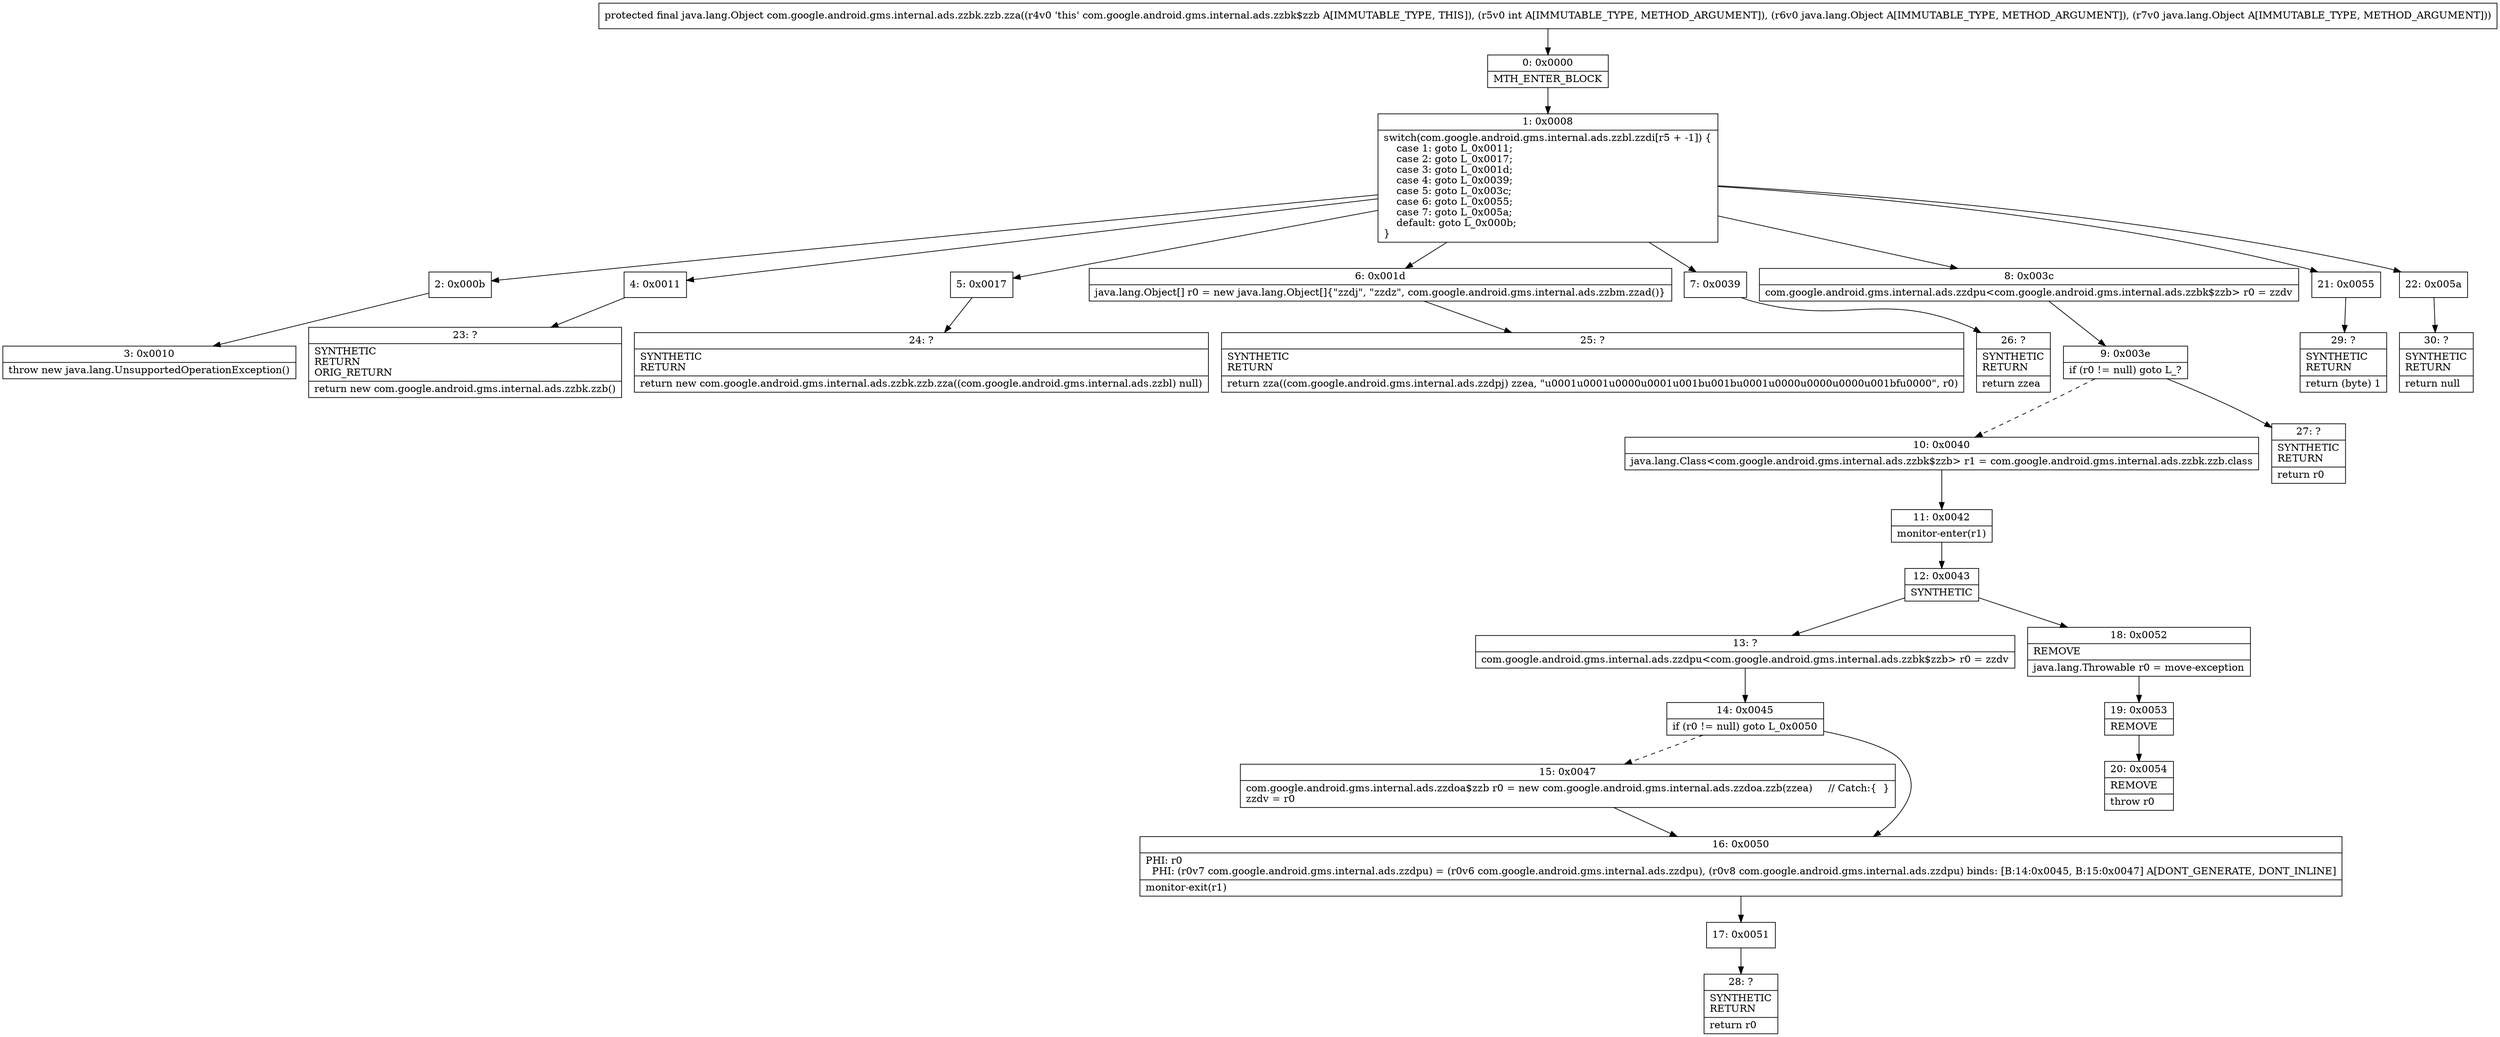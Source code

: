 digraph "CFG forcom.google.android.gms.internal.ads.zzbk.zzb.zza(ILjava\/lang\/Object;Ljava\/lang\/Object;)Ljava\/lang\/Object;" {
Node_0 [shape=record,label="{0\:\ 0x0000|MTH_ENTER_BLOCK\l}"];
Node_1 [shape=record,label="{1\:\ 0x0008|switch(com.google.android.gms.internal.ads.zzbl.zzdi[r5 + \-1]) \{\l    case 1: goto L_0x0011;\l    case 2: goto L_0x0017;\l    case 3: goto L_0x001d;\l    case 4: goto L_0x0039;\l    case 5: goto L_0x003c;\l    case 6: goto L_0x0055;\l    case 7: goto L_0x005a;\l    default: goto L_0x000b;\l\}\l}"];
Node_2 [shape=record,label="{2\:\ 0x000b}"];
Node_3 [shape=record,label="{3\:\ 0x0010|throw new java.lang.UnsupportedOperationException()\l}"];
Node_4 [shape=record,label="{4\:\ 0x0011}"];
Node_5 [shape=record,label="{5\:\ 0x0017}"];
Node_6 [shape=record,label="{6\:\ 0x001d|java.lang.Object[] r0 = new java.lang.Object[]\{\"zzdj\", \"zzdz\", com.google.android.gms.internal.ads.zzbm.zzad()\}\l}"];
Node_7 [shape=record,label="{7\:\ 0x0039}"];
Node_8 [shape=record,label="{8\:\ 0x003c|com.google.android.gms.internal.ads.zzdpu\<com.google.android.gms.internal.ads.zzbk$zzb\> r0 = zzdv\l}"];
Node_9 [shape=record,label="{9\:\ 0x003e|if (r0 != null) goto L_?\l}"];
Node_10 [shape=record,label="{10\:\ 0x0040|java.lang.Class\<com.google.android.gms.internal.ads.zzbk$zzb\> r1 = com.google.android.gms.internal.ads.zzbk.zzb.class\l}"];
Node_11 [shape=record,label="{11\:\ 0x0042|monitor\-enter(r1)\l}"];
Node_12 [shape=record,label="{12\:\ 0x0043|SYNTHETIC\l}"];
Node_13 [shape=record,label="{13\:\ ?|com.google.android.gms.internal.ads.zzdpu\<com.google.android.gms.internal.ads.zzbk$zzb\> r0 = zzdv\l}"];
Node_14 [shape=record,label="{14\:\ 0x0045|if (r0 != null) goto L_0x0050\l}"];
Node_15 [shape=record,label="{15\:\ 0x0047|com.google.android.gms.internal.ads.zzdoa$zzb r0 = new com.google.android.gms.internal.ads.zzdoa.zzb(zzea)     \/\/ Catch:\{  \}\lzzdv = r0\l}"];
Node_16 [shape=record,label="{16\:\ 0x0050|PHI: r0 \l  PHI: (r0v7 com.google.android.gms.internal.ads.zzdpu) = (r0v6 com.google.android.gms.internal.ads.zzdpu), (r0v8 com.google.android.gms.internal.ads.zzdpu) binds: [B:14:0x0045, B:15:0x0047] A[DONT_GENERATE, DONT_INLINE]\l|monitor\-exit(r1)\l}"];
Node_17 [shape=record,label="{17\:\ 0x0051}"];
Node_18 [shape=record,label="{18\:\ 0x0052|REMOVE\l|java.lang.Throwable r0 = move\-exception\l}"];
Node_19 [shape=record,label="{19\:\ 0x0053|REMOVE\l}"];
Node_20 [shape=record,label="{20\:\ 0x0054|REMOVE\l|throw r0\l}"];
Node_21 [shape=record,label="{21\:\ 0x0055}"];
Node_22 [shape=record,label="{22\:\ 0x005a}"];
Node_23 [shape=record,label="{23\:\ ?|SYNTHETIC\lRETURN\lORIG_RETURN\l|return new com.google.android.gms.internal.ads.zzbk.zzb()\l}"];
Node_24 [shape=record,label="{24\:\ ?|SYNTHETIC\lRETURN\l|return new com.google.android.gms.internal.ads.zzbk.zzb.zza((com.google.android.gms.internal.ads.zzbl) null)\l}"];
Node_25 [shape=record,label="{25\:\ ?|SYNTHETIC\lRETURN\l|return zza((com.google.android.gms.internal.ads.zzdpj) zzea, \"u0001u0001u0000u0001u001bu001bu0001u0000u0000u0000u001bfu0000\", r0)\l}"];
Node_26 [shape=record,label="{26\:\ ?|SYNTHETIC\lRETURN\l|return zzea\l}"];
Node_27 [shape=record,label="{27\:\ ?|SYNTHETIC\lRETURN\l|return r0\l}"];
Node_28 [shape=record,label="{28\:\ ?|SYNTHETIC\lRETURN\l|return r0\l}"];
Node_29 [shape=record,label="{29\:\ ?|SYNTHETIC\lRETURN\l|return (byte) 1\l}"];
Node_30 [shape=record,label="{30\:\ ?|SYNTHETIC\lRETURN\l|return null\l}"];
MethodNode[shape=record,label="{protected final java.lang.Object com.google.android.gms.internal.ads.zzbk.zzb.zza((r4v0 'this' com.google.android.gms.internal.ads.zzbk$zzb A[IMMUTABLE_TYPE, THIS]), (r5v0 int A[IMMUTABLE_TYPE, METHOD_ARGUMENT]), (r6v0 java.lang.Object A[IMMUTABLE_TYPE, METHOD_ARGUMENT]), (r7v0 java.lang.Object A[IMMUTABLE_TYPE, METHOD_ARGUMENT])) }"];
MethodNode -> Node_0;
Node_0 -> Node_1;
Node_1 -> Node_2;
Node_1 -> Node_4;
Node_1 -> Node_5;
Node_1 -> Node_6;
Node_1 -> Node_7;
Node_1 -> Node_8;
Node_1 -> Node_21;
Node_1 -> Node_22;
Node_2 -> Node_3;
Node_4 -> Node_23;
Node_5 -> Node_24;
Node_6 -> Node_25;
Node_7 -> Node_26;
Node_8 -> Node_9;
Node_9 -> Node_10[style=dashed];
Node_9 -> Node_27;
Node_10 -> Node_11;
Node_11 -> Node_12;
Node_12 -> Node_13;
Node_12 -> Node_18;
Node_13 -> Node_14;
Node_14 -> Node_15[style=dashed];
Node_14 -> Node_16;
Node_15 -> Node_16;
Node_16 -> Node_17;
Node_17 -> Node_28;
Node_18 -> Node_19;
Node_19 -> Node_20;
Node_21 -> Node_29;
Node_22 -> Node_30;
}

